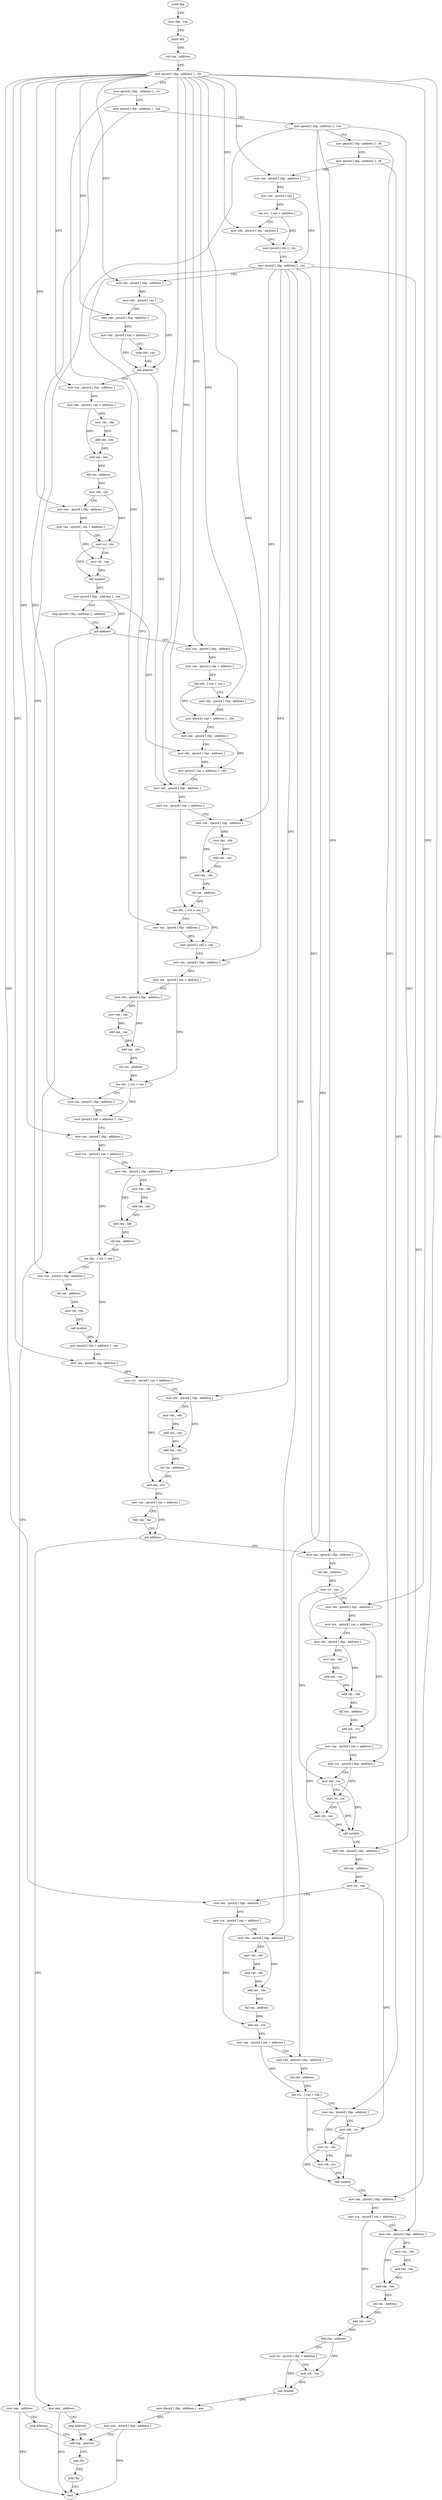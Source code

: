 digraph "func" {
"4425723" [label = "push rbp" ]
"4425724" [label = "mov rbp , rsp" ]
"4425727" [label = "push rbx" ]
"4425728" [label = "sub rsp , address" ]
"4425732" [label = "mov qword [ rbp - address ] , rdi" ]
"4425736" [label = "mov qword [ rbp - address ] , rsi" ]
"4425740" [label = "mov qword [ rbp - address ] , rdx" ]
"4425744" [label = "mov qword [ rbp - address ] , rcx" ]
"4425748" [label = "mov qword [ rbp - address ] , r8" ]
"4425752" [label = "mov qword [ rbp - address ] , r9" ]
"4425756" [label = "mov rax , qword [ rbp - address ]" ]
"4425760" [label = "mov rax , qword [ rax ]" ]
"4425763" [label = "lea rcx , [ rax + address ]" ]
"4425767" [label = "mov rdx , qword [ rbp - address ]" ]
"4425771" [label = "mov qword [ rdx ] , rcx" ]
"4425774" [label = "mov qword [ rbp - address ] , rax" ]
"4425778" [label = "mov rax , qword [ rbp - address ]" ]
"4425782" [label = "mov rdx , qword [ rax ]" ]
"4425785" [label = "mov rax , qword [ rbp - address ]" ]
"4425789" [label = "mov rax , qword [ rax + address ]" ]
"4425793" [label = "cmp rdx , rax" ]
"4425796" [label = "jne address" ]
"4425894" [label = "mov rax , qword [ rbp - address ]" ]
"4425798" [label = "mov rax , qword [ rbp - address ]" ]
"4425898" [label = "mov rcx , qword [ rax + address ]" ]
"4425902" [label = "mov rdx , qword [ rbp - address ]" ]
"4425906" [label = "mov rax , rdx" ]
"4425909" [label = "add rax , rax" ]
"4425912" [label = "add rax , rdx" ]
"4425915" [label = "shl rax , address" ]
"4425919" [label = "lea rdx , [ rcx + rax ]" ]
"4425923" [label = "mov rax , qword [ rbp - address ]" ]
"4425927" [label = "mov qword [ rdx ] , rax" ]
"4425930" [label = "mov rax , qword [ rbp - address ]" ]
"4425934" [label = "mov rcx , qword [ rax + address ]" ]
"4425938" [label = "mov rdx , qword [ rbp - address ]" ]
"4425942" [label = "mov rax , rdx" ]
"4425945" [label = "add rax , rax" ]
"4425948" [label = "add rax , rdx" ]
"4425951" [label = "shl rax , address" ]
"4425955" [label = "lea rdx , [ rcx + rax ]" ]
"4425959" [label = "mov rax , qword [ rbp - address ]" ]
"4425963" [label = "mov qword [ rdx + address ] , rax" ]
"4425967" [label = "mov rax , qword [ rbp - address ]" ]
"4425971" [label = "mov rcx , qword [ rax + address ]" ]
"4425975" [label = "mov rdx , qword [ rbp - address ]" ]
"4425979" [label = "mov rax , rdx" ]
"4425982" [label = "add rax , rax" ]
"4425985" [label = "add rax , rdx" ]
"4425988" [label = "shl rax , address" ]
"4425992" [label = "lea rbx , [ rcx + rax ]" ]
"4425996" [label = "mov rax , qword [ rbp - address ]" ]
"4426000" [label = "shl rax , address" ]
"4426004" [label = "mov rdi , rax" ]
"4426007" [label = "call symbol" ]
"4426012" [label = "mov qword [ rbx + address ] , rax" ]
"4426016" [label = "mov rax , qword [ rbp - address ]" ]
"4426020" [label = "mov rcx , qword [ rax + address ]" ]
"4426024" [label = "mov rdx , qword [ rbp - address ]" ]
"4426028" [label = "mov rax , rdx" ]
"4426031" [label = "add rax , rax" ]
"4426034" [label = "add rax , rdx" ]
"4426037" [label = "shl rax , address" ]
"4426041" [label = "add rax , rcx" ]
"4426044" [label = "mov rax , qword [ rax + address ]" ]
"4426048" [label = "test rax , rax" ]
"4426051" [label = "jne address" ]
"4426063" [label = "mov rax , qword [ rbp - address ]" ]
"4426053" [label = "mov eax , address" ]
"4425802" [label = "mov rdx , qword [ rax + address ]" ]
"4425806" [label = "mov rax , rdx" ]
"4425809" [label = "add rax , rax" ]
"4425812" [label = "add rax , rdx" ]
"4425815" [label = "shl rax , address" ]
"4425819" [label = "mov rdx , rax" ]
"4425822" [label = "mov rax , qword [ rbp - address ]" ]
"4425826" [label = "mov rax , qword [ rax + address ]" ]
"4425830" [label = "mov rsi , rdx" ]
"4425833" [label = "mov rdi , rax" ]
"4425836" [label = "call symbol" ]
"4425841" [label = "mov qword [ rbp - address ] , rax" ]
"4425845" [label = "cmp qword [ rbp - address ] , address" ]
"4425850" [label = "jne address" ]
"4425862" [label = "mov rax , qword [ rbp - address ]" ]
"4425852" [label = "mov eax , address" ]
"4426067" [label = "shl rax , address" ]
"4426071" [label = "mov rsi , rax" ]
"4426074" [label = "mov rax , qword [ rbp - address ]" ]
"4426078" [label = "mov rcx , qword [ rax + address ]" ]
"4426082" [label = "mov rdx , qword [ rbp - address ]" ]
"4426086" [label = "mov rax , rdx" ]
"4426089" [label = "add rax , rax" ]
"4426092" [label = "add rax , rdx" ]
"4426095" [label = "shl rax , address" ]
"4426099" [label = "add rax , rcx" ]
"4426102" [label = "mov rax , qword [ rax + address ]" ]
"4426106" [label = "mov rcx , qword [ rbp - address ]" ]
"4426110" [label = "mov rdx , rsi" ]
"4426113" [label = "mov rsi , rcx" ]
"4426116" [label = "mov rdi , rax" ]
"4426119" [label = "call symbol" ]
"4426124" [label = "mov rax , qword [ rbp - address ]" ]
"4426128" [label = "shl rax , address" ]
"4426132" [label = "mov rsi , rax" ]
"4426135" [label = "mov rax , qword [ rbp - address ]" ]
"4426139" [label = "mov rcx , qword [ rax + address ]" ]
"4426143" [label = "mov rdx , qword [ rbp - address ]" ]
"4426147" [label = "mov rax , rdx" ]
"4426150" [label = "add rax , rax" ]
"4426153" [label = "add rax , rdx" ]
"4426156" [label = "shl rax , address" ]
"4426160" [label = "add rax , rcx" ]
"4426163" [label = "mov rax , qword [ rax + address ]" ]
"4426167" [label = "mov rdx , qword [ rbp - address ]" ]
"4426171" [label = "shl rdx , address" ]
"4426175" [label = "lea rcx , [ rax + rdx ]" ]
"4426179" [label = "mov rax , qword [ rbp - address ]" ]
"4426183" [label = "mov rdx , rsi" ]
"4426186" [label = "mov rsi , rax" ]
"4426189" [label = "mov rdi , rcx" ]
"4426192" [label = "call symbol" ]
"4426197" [label = "mov rax , qword [ rbp - address ]" ]
"4426201" [label = "mov rcx , qword [ rax + address ]" ]
"4426205" [label = "mov rdx , qword [ rbp - address ]" ]
"4426209" [label = "mov rax , rdx" ]
"4426212" [label = "add rax , rax" ]
"4426215" [label = "add rax , rdx" ]
"4426218" [label = "shl rax , address" ]
"4426222" [label = "add rax , rcx" ]
"4426225" [label = "add rax , address" ]
"4426229" [label = "mov rsi , qword [ rbp + address ]" ]
"4426233" [label = "mov rdi , rax" ]
"4426236" [label = "call symbol" ]
"4426241" [label = "mov dword [ rbp - address ] , eax" ]
"4426244" [label = "mov eax , dword [ rbp - address ]" ]
"4426247" [label = "add rsp , address" ]
"4426058" [label = "jmp address" ]
"4425866" [label = "mov rax , qword [ rax + address ]" ]
"4425870" [label = "lea rdx , [ rax + rax ]" ]
"4425874" [label = "mov rax , qword [ rbp - address ]" ]
"4425878" [label = "mov qword [ rax + address ] , rdx" ]
"4425882" [label = "mov rax , qword [ rbp - address ]" ]
"4425886" [label = "mov rdx , qword [ rbp - address ]" ]
"4425890" [label = "mov qword [ rax + address ] , rdx" ]
"4425857" [label = "jmp address" ]
"4426251" [label = "pop rbx" ]
"4426252" [label = "pop rbp" ]
"4426253" [label = "retn" ]
"4425723" -> "4425724" [ label = "CFG" ]
"4425724" -> "4425727" [ label = "CFG" ]
"4425727" -> "4425728" [ label = "CFG" ]
"4425728" -> "4425732" [ label = "CFG" ]
"4425732" -> "4425736" [ label = "CFG" ]
"4425732" -> "4425756" [ label = "DFG" ]
"4425732" -> "4425767" [ label = "DFG" ]
"4425732" -> "4425778" [ label = "DFG" ]
"4425732" -> "4425785" [ label = "DFG" ]
"4425732" -> "4425894" [ label = "DFG" ]
"4425732" -> "4425930" [ label = "DFG" ]
"4425732" -> "4425967" [ label = "DFG" ]
"4425732" -> "4426016" [ label = "DFG" ]
"4425732" -> "4425798" [ label = "DFG" ]
"4425732" -> "4425822" [ label = "DFG" ]
"4425732" -> "4426074" [ label = "DFG" ]
"4425732" -> "4426135" [ label = "DFG" ]
"4425732" -> "4426197" [ label = "DFG" ]
"4425732" -> "4425862" [ label = "DFG" ]
"4425732" -> "4425874" [ label = "DFG" ]
"4425732" -> "4425882" [ label = "DFG" ]
"4425736" -> "4425740" [ label = "CFG" ]
"4425736" -> "4425923" [ label = "DFG" ]
"4425740" -> "4425744" [ label = "CFG" ]
"4425740" -> "4425959" [ label = "DFG" ]
"4425744" -> "4425748" [ label = "CFG" ]
"4425744" -> "4425996" [ label = "DFG" ]
"4425744" -> "4426063" [ label = "DFG" ]
"4425744" -> "4426124" [ label = "DFG" ]
"4425744" -> "4426167" [ label = "DFG" ]
"4425748" -> "4425752" [ label = "CFG" ]
"4425748" -> "4426106" [ label = "DFG" ]
"4425752" -> "4425756" [ label = "CFG" ]
"4425752" -> "4426179" [ label = "DFG" ]
"4425756" -> "4425760" [ label = "DFG" ]
"4425760" -> "4425763" [ label = "DFG" ]
"4425760" -> "4425774" [ label = "DFG" ]
"4425763" -> "4425767" [ label = "CFG" ]
"4425763" -> "4425771" [ label = "DFG" ]
"4425767" -> "4425771" [ label = "DFG" ]
"4425771" -> "4425774" [ label = "CFG" ]
"4425774" -> "4425778" [ label = "CFG" ]
"4425774" -> "4425902" [ label = "DFG" ]
"4425774" -> "4425938" [ label = "DFG" ]
"4425774" -> "4425975" [ label = "DFG" ]
"4425774" -> "4426024" [ label = "DFG" ]
"4425774" -> "4426082" [ label = "DFG" ]
"4425774" -> "4426143" [ label = "DFG" ]
"4425774" -> "4426205" [ label = "DFG" ]
"4425778" -> "4425782" [ label = "DFG" ]
"4425782" -> "4425785" [ label = "CFG" ]
"4425782" -> "4425796" [ label = "DFG" ]
"4425785" -> "4425789" [ label = "DFG" ]
"4425789" -> "4425793" [ label = "CFG" ]
"4425789" -> "4425796" [ label = "DFG" ]
"4425793" -> "4425796" [ label = "CFG" ]
"4425796" -> "4425894" [ label = "CFG" ]
"4425796" -> "4425798" [ label = "CFG" ]
"4425894" -> "4425898" [ label = "DFG" ]
"4425798" -> "4425802" [ label = "DFG" ]
"4425898" -> "4425902" [ label = "CFG" ]
"4425898" -> "4425919" [ label = "DFG" ]
"4425902" -> "4425906" [ label = "DFG" ]
"4425902" -> "4425912" [ label = "DFG" ]
"4425906" -> "4425909" [ label = "DFG" ]
"4425909" -> "4425912" [ label = "DFG" ]
"4425912" -> "4425915" [ label = "DFG" ]
"4425915" -> "4425919" [ label = "DFG" ]
"4425919" -> "4425923" [ label = "CFG" ]
"4425919" -> "4425927" [ label = "DFG" ]
"4425923" -> "4425927" [ label = "DFG" ]
"4425927" -> "4425930" [ label = "CFG" ]
"4425930" -> "4425934" [ label = "DFG" ]
"4425934" -> "4425938" [ label = "CFG" ]
"4425934" -> "4425955" [ label = "DFG" ]
"4425938" -> "4425942" [ label = "DFG" ]
"4425938" -> "4425948" [ label = "DFG" ]
"4425942" -> "4425945" [ label = "DFG" ]
"4425945" -> "4425948" [ label = "DFG" ]
"4425948" -> "4425951" [ label = "DFG" ]
"4425951" -> "4425955" [ label = "DFG" ]
"4425955" -> "4425959" [ label = "CFG" ]
"4425955" -> "4425963" [ label = "DFG" ]
"4425959" -> "4425963" [ label = "DFG" ]
"4425963" -> "4425967" [ label = "CFG" ]
"4425967" -> "4425971" [ label = "DFG" ]
"4425971" -> "4425975" [ label = "CFG" ]
"4425971" -> "4425992" [ label = "DFG" ]
"4425975" -> "4425979" [ label = "DFG" ]
"4425975" -> "4425985" [ label = "DFG" ]
"4425979" -> "4425982" [ label = "DFG" ]
"4425982" -> "4425985" [ label = "DFG" ]
"4425985" -> "4425988" [ label = "DFG" ]
"4425988" -> "4425992" [ label = "DFG" ]
"4425992" -> "4425996" [ label = "CFG" ]
"4425992" -> "4426012" [ label = "DFG" ]
"4425996" -> "4426000" [ label = "DFG" ]
"4426000" -> "4426004" [ label = "DFG" ]
"4426004" -> "4426007" [ label = "DFG" ]
"4426007" -> "4426012" [ label = "DFG" ]
"4426012" -> "4426016" [ label = "CFG" ]
"4426016" -> "4426020" [ label = "DFG" ]
"4426020" -> "4426024" [ label = "CFG" ]
"4426020" -> "4426041" [ label = "DFG" ]
"4426024" -> "4426028" [ label = "DFG" ]
"4426024" -> "4426034" [ label = "DFG" ]
"4426028" -> "4426031" [ label = "DFG" ]
"4426031" -> "4426034" [ label = "DFG" ]
"4426034" -> "4426037" [ label = "DFG" ]
"4426037" -> "4426041" [ label = "DFG" ]
"4426041" -> "4426044" [ label = "DFG" ]
"4426044" -> "4426048" [ label = "CFG" ]
"4426044" -> "4426051" [ label = "DFG" ]
"4426048" -> "4426051" [ label = "CFG" ]
"4426051" -> "4426063" [ label = "CFG" ]
"4426051" -> "4426053" [ label = "CFG" ]
"4426063" -> "4426067" [ label = "DFG" ]
"4426053" -> "4426058" [ label = "CFG" ]
"4426053" -> "4426253" [ label = "DFG" ]
"4425802" -> "4425806" [ label = "DFG" ]
"4425802" -> "4425812" [ label = "DFG" ]
"4425806" -> "4425809" [ label = "DFG" ]
"4425809" -> "4425812" [ label = "DFG" ]
"4425812" -> "4425815" [ label = "DFG" ]
"4425815" -> "4425819" [ label = "DFG" ]
"4425819" -> "4425822" [ label = "CFG" ]
"4425819" -> "4425830" [ label = "DFG" ]
"4425822" -> "4425826" [ label = "DFG" ]
"4425826" -> "4425830" [ label = "CFG" ]
"4425826" -> "4425833" [ label = "DFG" ]
"4425830" -> "4425833" [ label = "CFG" ]
"4425830" -> "4425836" [ label = "DFG" ]
"4425833" -> "4425836" [ label = "DFG" ]
"4425836" -> "4425841" [ label = "DFG" ]
"4425841" -> "4425845" [ label = "CFG" ]
"4425841" -> "4425850" [ label = "DFG" ]
"4425841" -> "4425886" [ label = "DFG" ]
"4425845" -> "4425850" [ label = "CFG" ]
"4425850" -> "4425862" [ label = "CFG" ]
"4425850" -> "4425852" [ label = "CFG" ]
"4425862" -> "4425866" [ label = "DFG" ]
"4425852" -> "4425857" [ label = "CFG" ]
"4425852" -> "4426253" [ label = "DFG" ]
"4426067" -> "4426071" [ label = "DFG" ]
"4426071" -> "4426074" [ label = "CFG" ]
"4426071" -> "4426110" [ label = "DFG" ]
"4426074" -> "4426078" [ label = "DFG" ]
"4426078" -> "4426082" [ label = "CFG" ]
"4426078" -> "4426099" [ label = "DFG" ]
"4426082" -> "4426086" [ label = "DFG" ]
"4426082" -> "4426092" [ label = "DFG" ]
"4426086" -> "4426089" [ label = "DFG" ]
"4426089" -> "4426092" [ label = "DFG" ]
"4426092" -> "4426095" [ label = "DFG" ]
"4426095" -> "4426099" [ label = "DFG" ]
"4426099" -> "4426102" [ label = "DFG" ]
"4426102" -> "4426106" [ label = "CFG" ]
"4426102" -> "4426116" [ label = "DFG" ]
"4426106" -> "4426110" [ label = "CFG" ]
"4426106" -> "4426113" [ label = "DFG" ]
"4426110" -> "4426113" [ label = "CFG" ]
"4426110" -> "4426119" [ label = "DFG" ]
"4426113" -> "4426116" [ label = "CFG" ]
"4426113" -> "4426119" [ label = "DFG" ]
"4426116" -> "4426119" [ label = "DFG" ]
"4426119" -> "4426124" [ label = "CFG" ]
"4426124" -> "4426128" [ label = "DFG" ]
"4426128" -> "4426132" [ label = "DFG" ]
"4426132" -> "4426135" [ label = "CFG" ]
"4426132" -> "4426183" [ label = "DFG" ]
"4426135" -> "4426139" [ label = "DFG" ]
"4426139" -> "4426143" [ label = "CFG" ]
"4426139" -> "4426160" [ label = "DFG" ]
"4426143" -> "4426147" [ label = "DFG" ]
"4426143" -> "4426153" [ label = "DFG" ]
"4426147" -> "4426150" [ label = "DFG" ]
"4426150" -> "4426153" [ label = "DFG" ]
"4426153" -> "4426156" [ label = "DFG" ]
"4426156" -> "4426160" [ label = "DFG" ]
"4426160" -> "4426163" [ label = "DFG" ]
"4426163" -> "4426167" [ label = "CFG" ]
"4426163" -> "4426175" [ label = "DFG" ]
"4426167" -> "4426171" [ label = "DFG" ]
"4426171" -> "4426175" [ label = "DFG" ]
"4426175" -> "4426179" [ label = "CFG" ]
"4426175" -> "4426189" [ label = "DFG" ]
"4426179" -> "4426183" [ label = "CFG" ]
"4426179" -> "4426186" [ label = "DFG" ]
"4426183" -> "4426186" [ label = "CFG" ]
"4426183" -> "4426192" [ label = "DFG" ]
"4426186" -> "4426189" [ label = "CFG" ]
"4426186" -> "4426192" [ label = "DFG" ]
"4426189" -> "4426192" [ label = "DFG" ]
"4426192" -> "4426197" [ label = "CFG" ]
"4426197" -> "4426201" [ label = "DFG" ]
"4426201" -> "4426205" [ label = "CFG" ]
"4426201" -> "4426222" [ label = "DFG" ]
"4426205" -> "4426209" [ label = "DFG" ]
"4426205" -> "4426215" [ label = "DFG" ]
"4426209" -> "4426212" [ label = "DFG" ]
"4426212" -> "4426215" [ label = "DFG" ]
"4426215" -> "4426218" [ label = "DFG" ]
"4426218" -> "4426222" [ label = "DFG" ]
"4426222" -> "4426225" [ label = "DFG" ]
"4426225" -> "4426229" [ label = "CFG" ]
"4426225" -> "4426233" [ label = "DFG" ]
"4426229" -> "4426233" [ label = "CFG" ]
"4426229" -> "4426236" [ label = "DFG" ]
"4426233" -> "4426236" [ label = "DFG" ]
"4426236" -> "4426241" [ label = "DFG" ]
"4426241" -> "4426244" [ label = "DFG" ]
"4426244" -> "4426247" [ label = "CFG" ]
"4426244" -> "4426253" [ label = "DFG" ]
"4426247" -> "4426251" [ label = "CFG" ]
"4426058" -> "4426247" [ label = "CFG" ]
"4425866" -> "4425870" [ label = "DFG" ]
"4425870" -> "4425874" [ label = "CFG" ]
"4425870" -> "4425878" [ label = "DFG" ]
"4425874" -> "4425878" [ label = "DFG" ]
"4425878" -> "4425882" [ label = "CFG" ]
"4425882" -> "4425886" [ label = "CFG" ]
"4425882" -> "4425890" [ label = "DFG" ]
"4425886" -> "4425890" [ label = "DFG" ]
"4425890" -> "4425894" [ label = "CFG" ]
"4425857" -> "4426247" [ label = "CFG" ]
"4426251" -> "4426252" [ label = "CFG" ]
"4426252" -> "4426253" [ label = "CFG" ]
}
